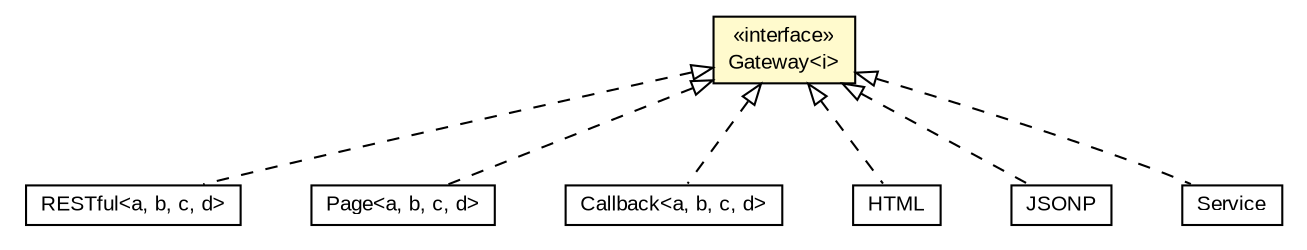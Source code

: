 #!/usr/local/bin/dot
#
# Class diagram 
# Generated by UMLGraph version R5_5-8-g8c637c (http://www.umlgraph.org/)
#

digraph G {
	edge [fontname="arial",fontsize=10,labelfontname="arial",labelfontsize=10];
	node [fontname="arial",fontsize=10,shape=plaintext];
	nodesep=0.25;
	ranksep=0.5;
	// html.composite.RESTful<a, b, c, d>
	c121 [label=<<table title="html.composite.RESTful" border="0" cellborder="1" cellspacing="0" cellpadding="2" port="p" href="./composite/RESTful.html">
		<tr><td><table border="0" cellspacing="0" cellpadding="1">
<tr><td align="center" balign="center"> RESTful&lt;a, b, c, d&gt; </td></tr>
		</table></td></tr>
		</table>>, URL="./composite/RESTful.html", fontname="arial", fontcolor="black", fontsize=10.0];
	// html.composite.Page<a, b, c, d>
	c122 [label=<<table title="html.composite.Page" border="0" cellborder="1" cellspacing="0" cellpadding="2" port="p" href="./composite/Page.html">
		<tr><td><table border="0" cellspacing="0" cellpadding="1">
<tr><td align="center" balign="center"> Page&lt;a, b, c, d&gt; </td></tr>
		</table></td></tr>
		</table>>, URL="./composite/Page.html", fontname="arial", fontcolor="black", fontsize=10.0];
	// html.composite.Callback<a, b, c, d>
	c123 [label=<<table title="html.composite.Callback" border="0" cellborder="1" cellspacing="0" cellpadding="2" port="p" href="./composite/Callback.html">
		<tr><td><table border="0" cellspacing="0" cellpadding="1">
<tr><td align="center" balign="center"> Callback&lt;a, b, c, d&gt; </td></tr>
		</table></td></tr>
		</table>>, URL="./composite/Callback.html", fontname="arial", fontcolor="black", fontsize=10.0];
	// html.composite.master.agent.html.HTML
	c125 [label=<<table title="html.composite.master.agent.html.HTML" border="0" cellborder="1" cellspacing="0" cellpadding="2" port="p" href="./composite/master/agent/html/HTML.html">
		<tr><td><table border="0" cellspacing="0" cellpadding="1">
<tr><td align="center" balign="center"> HTML </td></tr>
		</table></td></tr>
		</table>>, URL="./composite/master/agent/html/HTML.html", fontname="arial", fontcolor="black", fontsize=10.0];
	// html.composite.master.agent.jsonp.JSONP
	c127 [label=<<table title="html.composite.master.agent.jsonp.JSONP" border="0" cellborder="1" cellspacing="0" cellpadding="2" port="p" href="./composite/master/agent/jsonp/JSONP.html">
		<tr><td><table border="0" cellspacing="0" cellpadding="1">
<tr><td align="center" balign="center"> JSONP </td></tr>
		</table></td></tr>
		</table>>, URL="./composite/master/agent/jsonp/JSONP.html", fontname="arial", fontcolor="black", fontsize=10.0];
	// html.composite.master.Service
	c128 [label=<<table title="html.composite.master.Service" border="0" cellborder="1" cellspacing="0" cellpadding="2" port="p" href="./composite/master/Service.html">
		<tr><td><table border="0" cellspacing="0" cellpadding="1">
<tr><td align="center" balign="center"> Service </td></tr>
		</table></td></tr>
		</table>>, URL="./composite/master/Service.html", fontname="arial", fontcolor="black", fontsize=10.0];
	// html.Gateway<i>
	c132 [label=<<table title="html.Gateway" border="0" cellborder="1" cellspacing="0" cellpadding="2" port="p" bgcolor="lemonChiffon" href="./Gateway.html">
		<tr><td><table border="0" cellspacing="0" cellpadding="1">
<tr><td align="center" balign="center"> &#171;interface&#187; </td></tr>
<tr><td align="center" balign="center"> Gateway&lt;i&gt; </td></tr>
		</table></td></tr>
		</table>>, URL="./Gateway.html", fontname="arial", fontcolor="black", fontsize=10.0];
	//html.composite.RESTful<a, b, c, d> implements html.Gateway<i>
	c132:p -> c121:p [dir=back,arrowtail=empty,style=dashed];
	//html.composite.Page<a, b, c, d> implements html.Gateway<i>
	c132:p -> c122:p [dir=back,arrowtail=empty,style=dashed];
	//html.composite.Callback<a, b, c, d> implements html.Gateway<i>
	c132:p -> c123:p [dir=back,arrowtail=empty,style=dashed];
	//html.composite.master.agent.html.HTML implements html.Gateway<i>
	c132:p -> c125:p [dir=back,arrowtail=empty,style=dashed];
	//html.composite.master.agent.jsonp.JSONP implements html.Gateway<i>
	c132:p -> c127:p [dir=back,arrowtail=empty,style=dashed];
	//html.composite.master.Service implements html.Gateway<i>
	c132:p -> c128:p [dir=back,arrowtail=empty,style=dashed];
}

